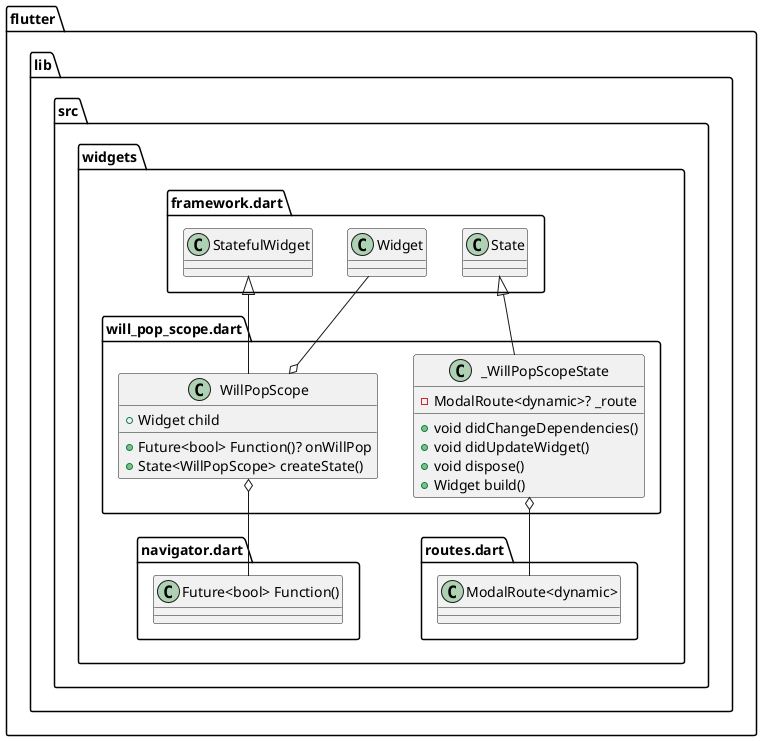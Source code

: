 @startuml
set namespaceSeparator ::

class "flutter::lib::src::widgets::will_pop_scope.dart::WillPopScope" {
  +Widget child
  +Future<bool> Function()? onWillPop
  +State<WillPopScope> createState()
}

"flutter::lib::src::widgets::will_pop_scope.dart::WillPopScope" o-- "flutter::lib::src::widgets::framework.dart::Widget"
"flutter::lib::src::widgets::will_pop_scope.dart::WillPopScope" o-- "flutter::lib::src::widgets::navigator.dart::Future<bool> Function()"
"flutter::lib::src::widgets::framework.dart::StatefulWidget" <|-- "flutter::lib::src::widgets::will_pop_scope.dart::WillPopScope"

class "flutter::lib::src::widgets::will_pop_scope.dart::_WillPopScopeState" {
  -ModalRoute<dynamic>? _route
  +void didChangeDependencies()
  +void didUpdateWidget()
  +void dispose()
  +Widget build()
}

"flutter::lib::src::widgets::will_pop_scope.dart::_WillPopScopeState" o-- "flutter::lib::src::widgets::routes.dart::ModalRoute<dynamic>"
"flutter::lib::src::widgets::framework.dart::State" <|-- "flutter::lib::src::widgets::will_pop_scope.dart::_WillPopScopeState"


@enduml